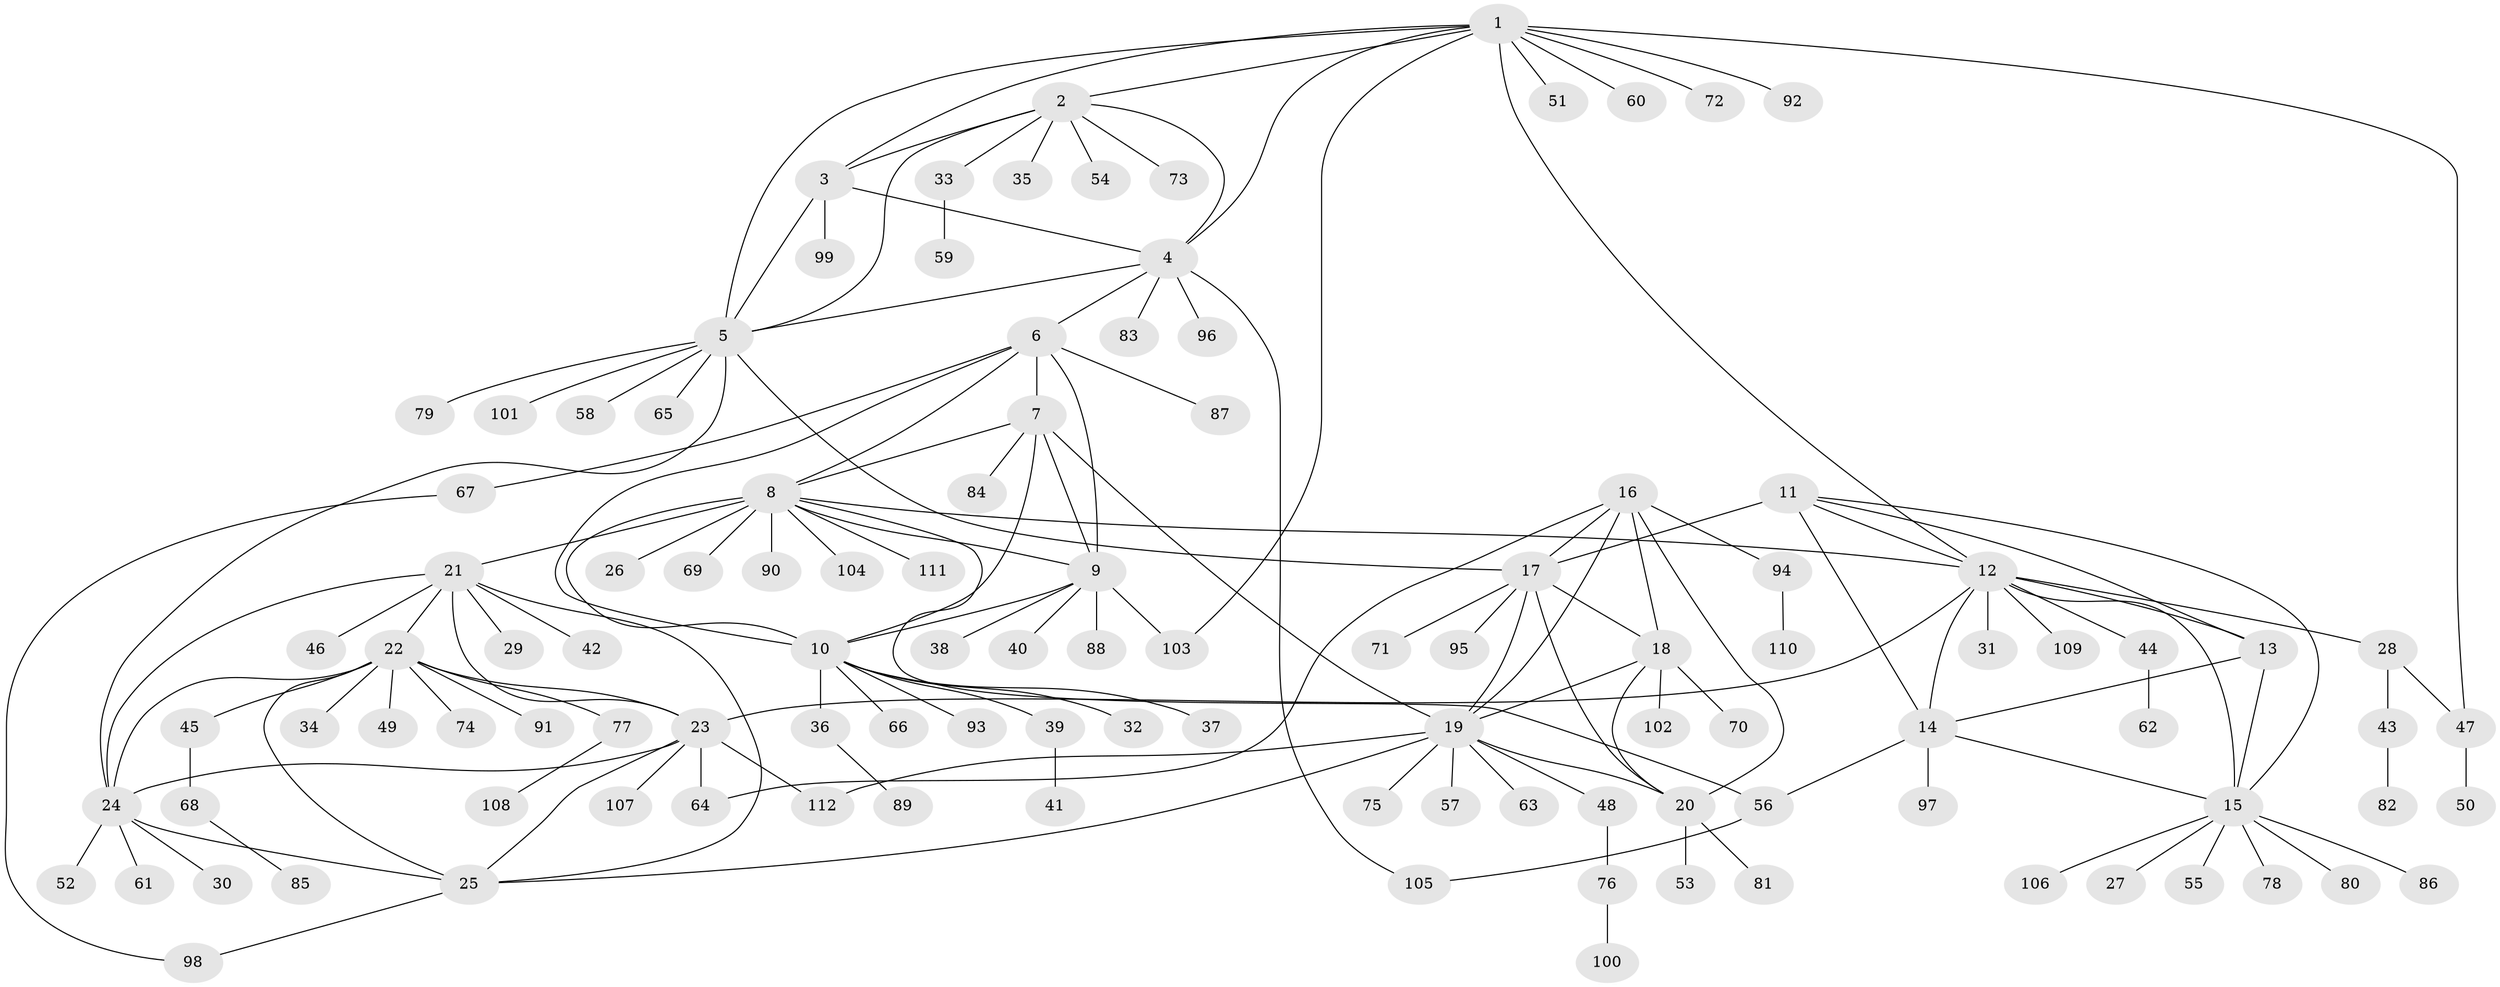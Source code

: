 // coarse degree distribution, {7: 0.045454545454545456, 11: 0.022727272727272728, 4: 0.045454545454545456, 5: 0.045454545454545456, 9: 0.022727272727272728, 14: 0.022727272727272728, 3: 0.045454545454545456, 10: 0.022727272727272728, 6: 0.045454545454545456, 1: 0.6363636363636364, 2: 0.045454545454545456}
// Generated by graph-tools (version 1.1) at 2025/19/03/04/25 18:19:49]
// undirected, 112 vertices, 154 edges
graph export_dot {
graph [start="1"]
  node [color=gray90,style=filled];
  1;
  2;
  3;
  4;
  5;
  6;
  7;
  8;
  9;
  10;
  11;
  12;
  13;
  14;
  15;
  16;
  17;
  18;
  19;
  20;
  21;
  22;
  23;
  24;
  25;
  26;
  27;
  28;
  29;
  30;
  31;
  32;
  33;
  34;
  35;
  36;
  37;
  38;
  39;
  40;
  41;
  42;
  43;
  44;
  45;
  46;
  47;
  48;
  49;
  50;
  51;
  52;
  53;
  54;
  55;
  56;
  57;
  58;
  59;
  60;
  61;
  62;
  63;
  64;
  65;
  66;
  67;
  68;
  69;
  70;
  71;
  72;
  73;
  74;
  75;
  76;
  77;
  78;
  79;
  80;
  81;
  82;
  83;
  84;
  85;
  86;
  87;
  88;
  89;
  90;
  91;
  92;
  93;
  94;
  95;
  96;
  97;
  98;
  99;
  100;
  101;
  102;
  103;
  104;
  105;
  106;
  107;
  108;
  109;
  110;
  111;
  112;
  1 -- 2;
  1 -- 3;
  1 -- 4;
  1 -- 5;
  1 -- 12;
  1 -- 47;
  1 -- 51;
  1 -- 60;
  1 -- 72;
  1 -- 92;
  1 -- 103;
  2 -- 3;
  2 -- 4;
  2 -- 5;
  2 -- 33;
  2 -- 35;
  2 -- 54;
  2 -- 73;
  3 -- 4;
  3 -- 5;
  3 -- 99;
  4 -- 5;
  4 -- 6;
  4 -- 83;
  4 -- 96;
  4 -- 105;
  5 -- 17;
  5 -- 24;
  5 -- 58;
  5 -- 65;
  5 -- 79;
  5 -- 101;
  6 -- 7;
  6 -- 8;
  6 -- 9;
  6 -- 10;
  6 -- 67;
  6 -- 87;
  7 -- 8;
  7 -- 9;
  7 -- 10;
  7 -- 19;
  7 -- 84;
  8 -- 9;
  8 -- 10;
  8 -- 12;
  8 -- 21;
  8 -- 26;
  8 -- 56;
  8 -- 69;
  8 -- 90;
  8 -- 104;
  8 -- 111;
  9 -- 10;
  9 -- 38;
  9 -- 40;
  9 -- 88;
  9 -- 103;
  10 -- 32;
  10 -- 36;
  10 -- 37;
  10 -- 39;
  10 -- 66;
  10 -- 93;
  11 -- 12;
  11 -- 13;
  11 -- 14;
  11 -- 15;
  11 -- 17;
  12 -- 13;
  12 -- 14;
  12 -- 15;
  12 -- 23;
  12 -- 28;
  12 -- 31;
  12 -- 44;
  12 -- 109;
  13 -- 14;
  13 -- 15;
  14 -- 15;
  14 -- 56;
  14 -- 97;
  15 -- 27;
  15 -- 55;
  15 -- 78;
  15 -- 80;
  15 -- 86;
  15 -- 106;
  16 -- 17;
  16 -- 18;
  16 -- 19;
  16 -- 20;
  16 -- 64;
  16 -- 94;
  17 -- 18;
  17 -- 19;
  17 -- 20;
  17 -- 71;
  17 -- 95;
  18 -- 19;
  18 -- 20;
  18 -- 70;
  18 -- 102;
  19 -- 20;
  19 -- 25;
  19 -- 48;
  19 -- 57;
  19 -- 63;
  19 -- 75;
  19 -- 112;
  20 -- 53;
  20 -- 81;
  21 -- 22;
  21 -- 23;
  21 -- 24;
  21 -- 25;
  21 -- 29;
  21 -- 42;
  21 -- 46;
  22 -- 23;
  22 -- 24;
  22 -- 25;
  22 -- 34;
  22 -- 45;
  22 -- 49;
  22 -- 74;
  22 -- 77;
  22 -- 91;
  23 -- 24;
  23 -- 25;
  23 -- 64;
  23 -- 107;
  23 -- 112;
  24 -- 25;
  24 -- 30;
  24 -- 52;
  24 -- 61;
  25 -- 98;
  28 -- 43;
  28 -- 47;
  33 -- 59;
  36 -- 89;
  39 -- 41;
  43 -- 82;
  44 -- 62;
  45 -- 68;
  47 -- 50;
  48 -- 76;
  56 -- 105;
  67 -- 98;
  68 -- 85;
  76 -- 100;
  77 -- 108;
  94 -- 110;
}
